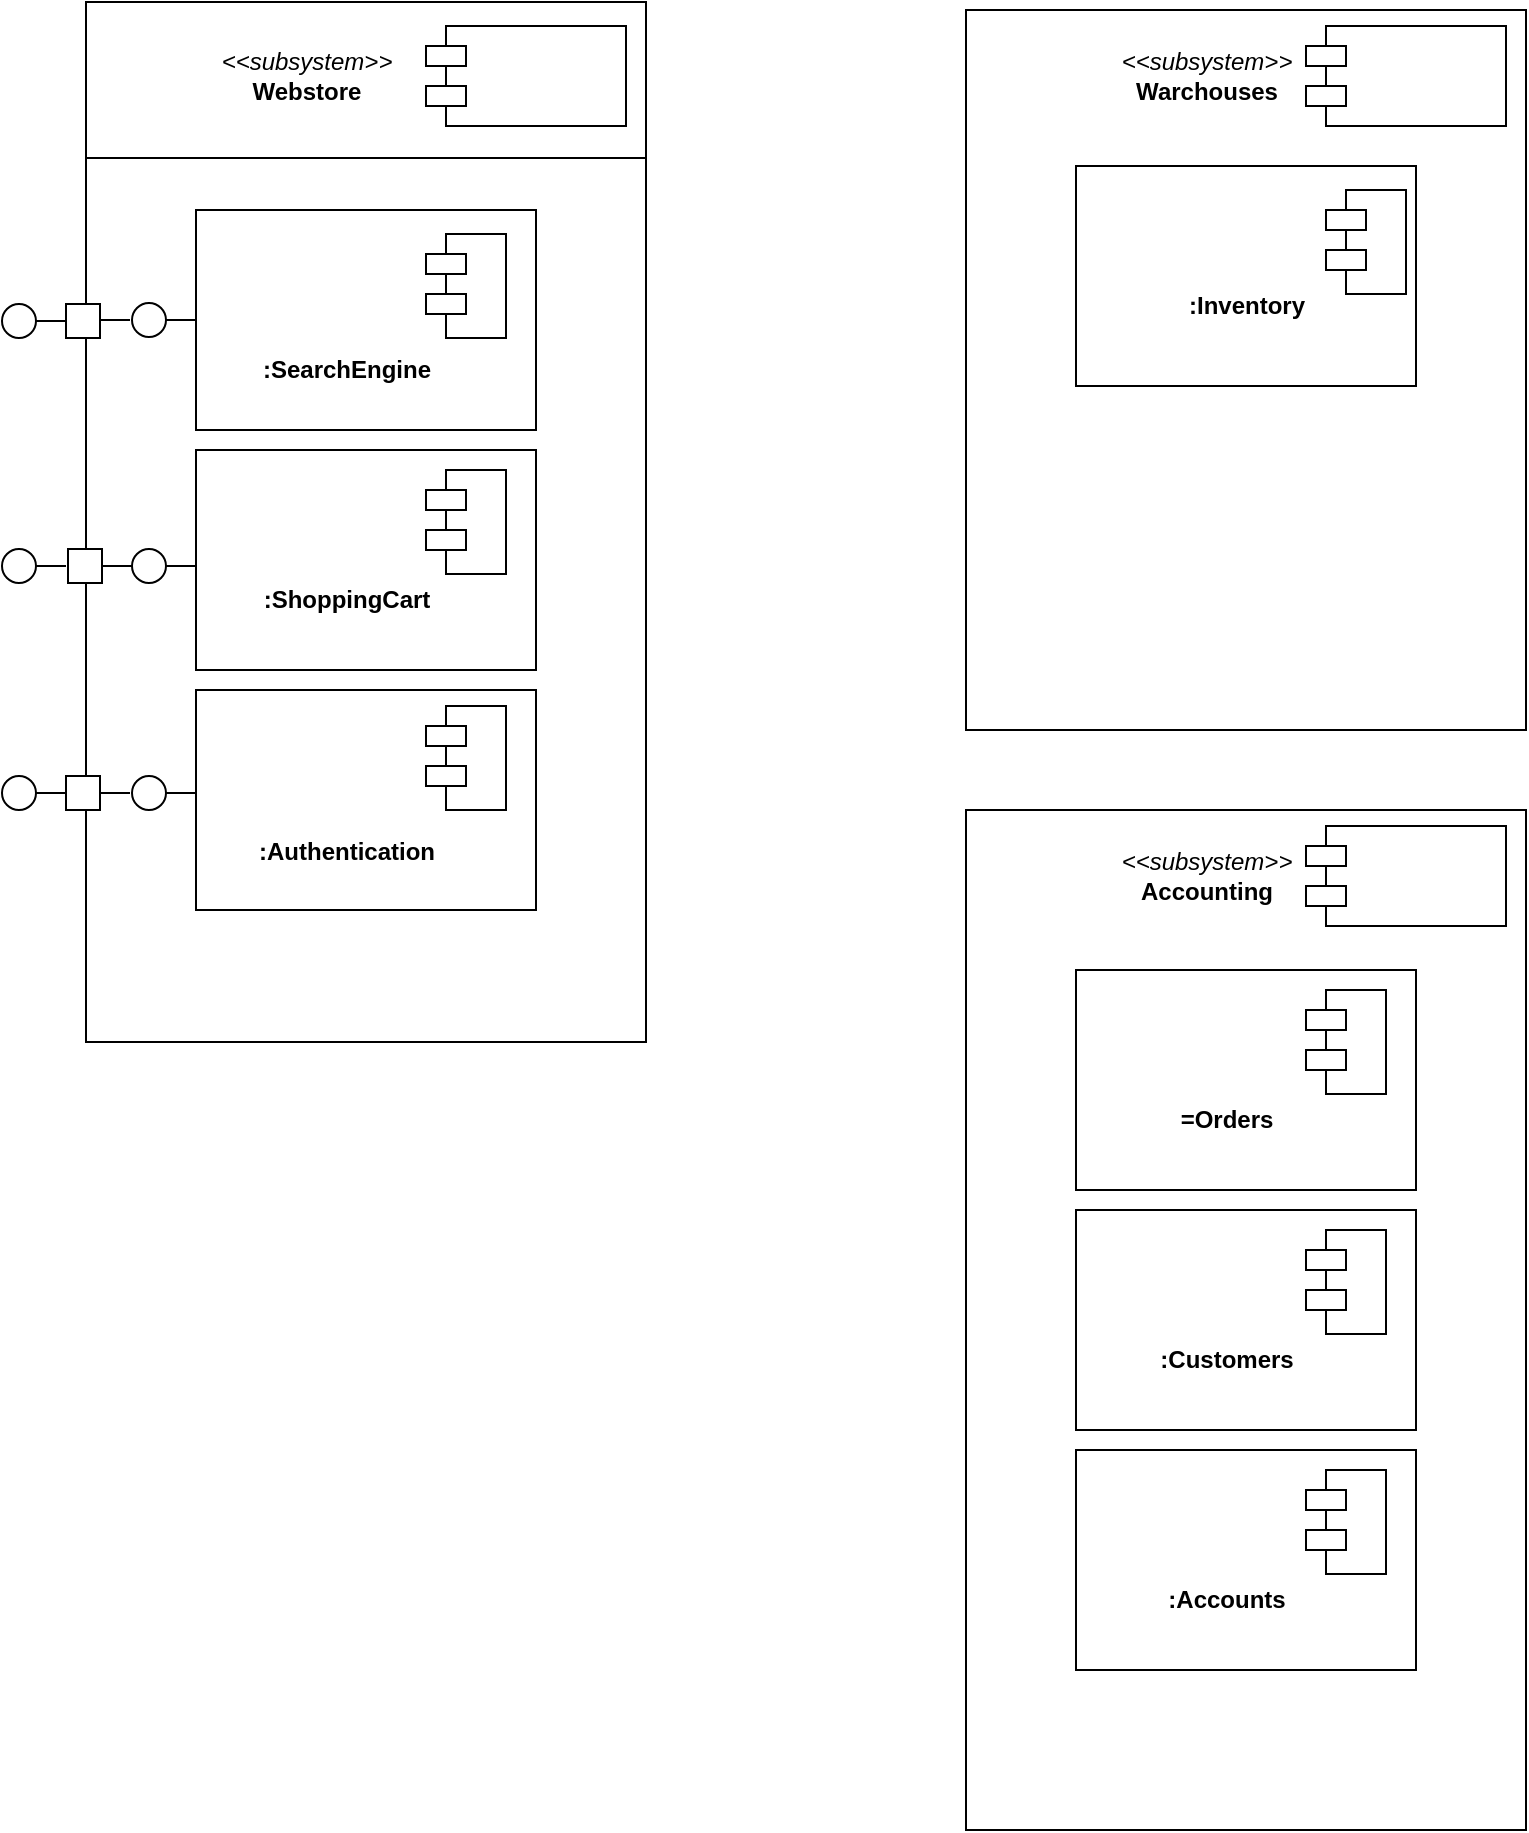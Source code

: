 <mxfile version="26.0.2">
  <diagram id="C5RBs43oDa-KdzZeNtuy" name="Page-1">
    <mxGraphModel dx="352" dy="202" grid="1" gridSize="10" guides="1" tooltips="1" connect="1" arrows="1" fold="1" page="1" pageScale="1" pageWidth="827" pageHeight="1169" math="0" shadow="0">
      <root>
        <mxCell id="WIyWlLk6GJQsqaUBKTNV-0" />
        <mxCell id="WIyWlLk6GJQsqaUBKTNV-1" parent="WIyWlLk6GJQsqaUBKTNV-0" />
        <mxCell id="UpRyoZh2Ys5VnTggwkEB-32" value="" style="html=1;whiteSpace=wrap;" vertex="1" parent="WIyWlLk6GJQsqaUBKTNV-1">
          <mxGeometry x="80" y="36" width="280" height="520" as="geometry" />
        </mxCell>
        <mxCell id="UpRyoZh2Ys5VnTggwkEB-48" value="&lt;i style=&quot;font-weight: 400; text-wrap-mode: wrap;&quot;&gt;&amp;lt;&amp;lt;subsystem&amp;gt;&amp;gt;&lt;/i&gt;&lt;br style=&quot;font-weight: 400; text-wrap-mode: wrap;&quot;&gt;&lt;b style=&quot;text-wrap-mode: wrap;&quot;&gt;Webstore&lt;/b&gt;" style="text;align=center;fontStyle=1;verticalAlign=middle;spacingLeft=3;spacingRight=3;strokeColor=none;rotatable=0;points=[[0,0.5],[1,0.5]];portConstraint=eastwest;html=1;" vertex="1" parent="WIyWlLk6GJQsqaUBKTNV-1">
          <mxGeometry x="150" y="60" width="80" height="26" as="geometry" />
        </mxCell>
        <mxCell id="UpRyoZh2Ys5VnTggwkEB-49" value="" style="shape=module;align=left;spacingLeft=20;align=center;verticalAlign=top;whiteSpace=wrap;html=1;" vertex="1" parent="WIyWlLk6GJQsqaUBKTNV-1">
          <mxGeometry x="250" y="48" width="100" height="50" as="geometry" />
        </mxCell>
        <mxCell id="UpRyoZh2Ys5VnTggwkEB-50" value="" style="html=1;whiteSpace=wrap;" vertex="1" parent="WIyWlLk6GJQsqaUBKTNV-1">
          <mxGeometry x="520" y="40" width="280" height="360" as="geometry" />
        </mxCell>
        <mxCell id="UpRyoZh2Ys5VnTggwkEB-51" value="&lt;i style=&quot;font-weight: 400; text-wrap-mode: wrap;&quot;&gt;&amp;lt;&amp;lt;subsystem&amp;gt;&amp;gt;&lt;/i&gt;&lt;br style=&quot;font-weight: 400; text-wrap-mode: wrap;&quot;&gt;&lt;b style=&quot;text-wrap-mode: wrap;&quot;&gt;W&lt;/b&gt;&lt;span style=&quot;text-wrap-mode: wrap;&quot;&gt;archouses&lt;/span&gt;" style="text;align=center;fontStyle=1;verticalAlign=middle;spacingLeft=3;spacingRight=3;strokeColor=none;rotatable=0;points=[[0,0.5],[1,0.5]];portConstraint=eastwest;html=1;" vertex="1" parent="WIyWlLk6GJQsqaUBKTNV-1">
          <mxGeometry x="600" y="60" width="80" height="26" as="geometry" />
        </mxCell>
        <mxCell id="UpRyoZh2Ys5VnTggwkEB-52" value="" style="shape=module;align=left;spacingLeft=20;align=center;verticalAlign=top;whiteSpace=wrap;html=1;" vertex="1" parent="WIyWlLk6GJQsqaUBKTNV-1">
          <mxGeometry x="690" y="48" width="100" height="50" as="geometry" />
        </mxCell>
        <mxCell id="UpRyoZh2Ys5VnTggwkEB-54" value="" style="html=1;whiteSpace=wrap;" vertex="1" parent="WIyWlLk6GJQsqaUBKTNV-1">
          <mxGeometry x="575" y="118" width="170" height="110" as="geometry" />
        </mxCell>
        <mxCell id="UpRyoZh2Ys5VnTggwkEB-55" value="&lt;span style=&quot;text-wrap-mode: wrap;&quot;&gt;:Inventory&lt;/span&gt;" style="text;align=center;fontStyle=1;verticalAlign=middle;spacingLeft=3;spacingRight=3;strokeColor=none;rotatable=0;points=[[0,0.5],[1,0.5]];portConstraint=eastwest;html=1;" vertex="1" parent="WIyWlLk6GJQsqaUBKTNV-1">
          <mxGeometry x="620" y="175" width="80" height="26" as="geometry" />
        </mxCell>
        <mxCell id="UpRyoZh2Ys5VnTggwkEB-56" value="" style="shape=module;align=left;spacingLeft=20;align=center;verticalAlign=top;whiteSpace=wrap;html=1;" vertex="1" parent="WIyWlLk6GJQsqaUBKTNV-1">
          <mxGeometry x="700" y="130" width="40" height="52" as="geometry" />
        </mxCell>
        <mxCell id="UpRyoZh2Ys5VnTggwkEB-57" value="" style="html=1;whiteSpace=wrap;" vertex="1" parent="WIyWlLk6GJQsqaUBKTNV-1">
          <mxGeometry x="520" y="440" width="280" height="510" as="geometry" />
        </mxCell>
        <mxCell id="UpRyoZh2Ys5VnTggwkEB-58" value="&lt;i style=&quot;font-weight: 400; text-wrap-mode: wrap;&quot;&gt;&amp;lt;&amp;lt;subsystem&amp;gt;&amp;gt;&lt;/i&gt;&lt;br style=&quot;font-weight: 400; text-wrap-mode: wrap;&quot;&gt;&lt;span style=&quot;text-wrap-mode: wrap;&quot;&gt;Accounting&lt;/span&gt;" style="text;align=center;fontStyle=1;verticalAlign=middle;spacingLeft=3;spacingRight=3;strokeColor=none;rotatable=0;points=[[0,0.5],[1,0.5]];portConstraint=eastwest;html=1;" vertex="1" parent="WIyWlLk6GJQsqaUBKTNV-1">
          <mxGeometry x="600" y="460" width="80" height="26" as="geometry" />
        </mxCell>
        <mxCell id="UpRyoZh2Ys5VnTggwkEB-59" value="" style="shape=module;align=left;spacingLeft=20;align=center;verticalAlign=top;whiteSpace=wrap;html=1;" vertex="1" parent="WIyWlLk6GJQsqaUBKTNV-1">
          <mxGeometry x="690" y="448" width="100" height="50" as="geometry" />
        </mxCell>
        <mxCell id="UpRyoZh2Ys5VnTggwkEB-60" value="" style="html=1;whiteSpace=wrap;" vertex="1" parent="WIyWlLk6GJQsqaUBKTNV-1">
          <mxGeometry x="575" y="520" width="170" height="110" as="geometry" />
        </mxCell>
        <mxCell id="UpRyoZh2Ys5VnTggwkEB-61" value="&lt;span style=&quot;text-wrap-mode: wrap;&quot;&gt;=Orders&lt;/span&gt;" style="text;align=center;fontStyle=1;verticalAlign=middle;spacingLeft=3;spacingRight=3;strokeColor=none;rotatable=0;points=[[0,0.5],[1,0.5]];portConstraint=eastwest;html=1;" vertex="1" parent="WIyWlLk6GJQsqaUBKTNV-1">
          <mxGeometry x="610" y="582" width="80" height="26" as="geometry" />
        </mxCell>
        <mxCell id="UpRyoZh2Ys5VnTggwkEB-62" value="" style="shape=module;align=left;spacingLeft=20;align=center;verticalAlign=top;whiteSpace=wrap;html=1;" vertex="1" parent="WIyWlLk6GJQsqaUBKTNV-1">
          <mxGeometry x="690" y="530" width="40" height="52" as="geometry" />
        </mxCell>
        <mxCell id="UpRyoZh2Ys5VnTggwkEB-64" value="" style="html=1;whiteSpace=wrap;" vertex="1" parent="WIyWlLk6GJQsqaUBKTNV-1">
          <mxGeometry x="575" y="640" width="170" height="110" as="geometry" />
        </mxCell>
        <mxCell id="UpRyoZh2Ys5VnTggwkEB-65" value="" style="shape=module;align=left;spacingLeft=20;align=center;verticalAlign=top;whiteSpace=wrap;html=1;" vertex="1" parent="WIyWlLk6GJQsqaUBKTNV-1">
          <mxGeometry x="690" y="650" width="40" height="52" as="geometry" />
        </mxCell>
        <mxCell id="UpRyoZh2Ys5VnTggwkEB-66" value="&lt;span style=&quot;text-wrap-mode: wrap;&quot;&gt;:Customers&lt;/span&gt;" style="text;align=center;fontStyle=1;verticalAlign=middle;spacingLeft=3;spacingRight=3;strokeColor=none;rotatable=0;points=[[0,0.5],[1,0.5]];portConstraint=eastwest;html=1;" vertex="1" parent="WIyWlLk6GJQsqaUBKTNV-1">
          <mxGeometry x="610" y="702" width="80" height="26" as="geometry" />
        </mxCell>
        <mxCell id="UpRyoZh2Ys5VnTggwkEB-67" value="" style="html=1;whiteSpace=wrap;" vertex="1" parent="WIyWlLk6GJQsqaUBKTNV-1">
          <mxGeometry x="575" y="760" width="170" height="110" as="geometry" />
        </mxCell>
        <mxCell id="UpRyoZh2Ys5VnTggwkEB-68" value="" style="shape=module;align=left;spacingLeft=20;align=center;verticalAlign=top;whiteSpace=wrap;html=1;" vertex="1" parent="WIyWlLk6GJQsqaUBKTNV-1">
          <mxGeometry x="690" y="770" width="40" height="52" as="geometry" />
        </mxCell>
        <mxCell id="UpRyoZh2Ys5VnTggwkEB-69" value="&lt;span style=&quot;text-wrap-mode: wrap;&quot;&gt;:Accounts&lt;/span&gt;" style="text;align=center;fontStyle=1;verticalAlign=middle;spacingLeft=3;spacingRight=3;strokeColor=none;rotatable=0;points=[[0,0.5],[1,0.5]];portConstraint=eastwest;html=1;" vertex="1" parent="WIyWlLk6GJQsqaUBKTNV-1">
          <mxGeometry x="610" y="822" width="80" height="26" as="geometry" />
        </mxCell>
        <mxCell id="UpRyoZh2Ys5VnTggwkEB-70" value="" style="html=1;whiteSpace=wrap;" vertex="1" parent="WIyWlLk6GJQsqaUBKTNV-1">
          <mxGeometry x="135" y="140" width="170" height="110" as="geometry" />
        </mxCell>
        <mxCell id="UpRyoZh2Ys5VnTggwkEB-71" value="" style="shape=module;align=left;spacingLeft=20;align=center;verticalAlign=top;whiteSpace=wrap;html=1;" vertex="1" parent="WIyWlLk6GJQsqaUBKTNV-1">
          <mxGeometry x="250" y="152" width="40" height="52" as="geometry" />
        </mxCell>
        <mxCell id="UpRyoZh2Ys5VnTggwkEB-72" value="&lt;span style=&quot;text-wrap-mode: wrap;&quot;&gt;:SearchEngine&lt;/span&gt;" style="text;align=center;fontStyle=1;verticalAlign=middle;spacingLeft=3;spacingRight=3;strokeColor=none;rotatable=0;points=[[0,0.5],[1,0.5]];portConstraint=eastwest;html=1;" vertex="1" parent="WIyWlLk6GJQsqaUBKTNV-1">
          <mxGeometry x="170" y="207" width="80" height="26" as="geometry" />
        </mxCell>
        <mxCell id="UpRyoZh2Ys5VnTggwkEB-73" value="" style="html=1;whiteSpace=wrap;" vertex="1" parent="WIyWlLk6GJQsqaUBKTNV-1">
          <mxGeometry x="135" y="260" width="170" height="110" as="geometry" />
        </mxCell>
        <mxCell id="UpRyoZh2Ys5VnTggwkEB-74" value="" style="html=1;whiteSpace=wrap;" vertex="1" parent="WIyWlLk6GJQsqaUBKTNV-1">
          <mxGeometry x="135" y="380" width="170" height="110" as="geometry" />
        </mxCell>
        <mxCell id="UpRyoZh2Ys5VnTggwkEB-75" value="" style="shape=module;align=left;spacingLeft=20;align=center;verticalAlign=top;whiteSpace=wrap;html=1;" vertex="1" parent="WIyWlLk6GJQsqaUBKTNV-1">
          <mxGeometry x="250" y="270" width="40" height="52" as="geometry" />
        </mxCell>
        <mxCell id="UpRyoZh2Ys5VnTggwkEB-76" value="" style="shape=module;align=left;spacingLeft=20;align=center;verticalAlign=top;whiteSpace=wrap;html=1;" vertex="1" parent="WIyWlLk6GJQsqaUBKTNV-1">
          <mxGeometry x="250" y="388" width="40" height="52" as="geometry" />
        </mxCell>
        <mxCell id="UpRyoZh2Ys5VnTggwkEB-77" value="&lt;span style=&quot;text-wrap-mode: wrap;&quot;&gt;:ShoppingCart&lt;/span&gt;" style="text;align=center;fontStyle=1;verticalAlign=middle;spacingLeft=3;spacingRight=3;strokeColor=none;rotatable=0;points=[[0,0.5],[1,0.5]];portConstraint=eastwest;html=1;" vertex="1" parent="WIyWlLk6GJQsqaUBKTNV-1">
          <mxGeometry x="170" y="322" width="80" height="26" as="geometry" />
        </mxCell>
        <mxCell id="UpRyoZh2Ys5VnTggwkEB-78" value="&lt;span style=&quot;text-wrap-mode: wrap;&quot;&gt;:Authentication&lt;/span&gt;" style="text;align=center;fontStyle=1;verticalAlign=middle;spacingLeft=3;spacingRight=3;strokeColor=none;rotatable=0;points=[[0,0.5],[1,0.5]];portConstraint=eastwest;html=1;" vertex="1" parent="WIyWlLk6GJQsqaUBKTNV-1">
          <mxGeometry x="170" y="448" width="80" height="26" as="geometry" />
        </mxCell>
        <mxCell id="UpRyoZh2Ys5VnTggwkEB-79" value="" style="line;strokeWidth=1;fillColor=none;align=left;verticalAlign=middle;spacingTop=-1;spacingLeft=3;spacingRight=3;rotatable=0;labelPosition=right;points=[];portConstraint=eastwest;strokeColor=inherit;" vertex="1" parent="WIyWlLk6GJQsqaUBKTNV-1">
          <mxGeometry x="80" y="110" width="280" height="8" as="geometry" />
        </mxCell>
        <mxCell id="UpRyoZh2Ys5VnTggwkEB-86" value="" style="line;strokeWidth=1;fillColor=none;align=left;verticalAlign=middle;spacingTop=-1;spacingLeft=3;spacingRight=3;rotatable=0;labelPosition=right;points=[];portConstraint=eastwest;strokeColor=inherit;" vertex="1" parent="WIyWlLk6GJQsqaUBKTNV-1">
          <mxGeometry x="120" y="191" width="15" height="8" as="geometry" />
        </mxCell>
        <mxCell id="UpRyoZh2Ys5VnTggwkEB-87" value="" style="ellipse;whiteSpace=wrap;html=1;aspect=fixed;" vertex="1" parent="WIyWlLk6GJQsqaUBKTNV-1">
          <mxGeometry x="103" y="186.5" width="17" height="17" as="geometry" />
        </mxCell>
        <mxCell id="UpRyoZh2Ys5VnTggwkEB-88" value="" style="whiteSpace=wrap;html=1;aspect=fixed;" vertex="1" parent="WIyWlLk6GJQsqaUBKTNV-1">
          <mxGeometry x="70" y="187" width="17" height="17" as="geometry" />
        </mxCell>
        <mxCell id="UpRyoZh2Ys5VnTggwkEB-89" value="" style="line;strokeWidth=1;fillColor=none;align=left;verticalAlign=middle;spacingTop=-1;spacingLeft=3;spacingRight=3;rotatable=0;labelPosition=right;points=[];portConstraint=eastwest;strokeColor=inherit;" vertex="1" parent="WIyWlLk6GJQsqaUBKTNV-1">
          <mxGeometry x="87" y="191" width="15" height="8" as="geometry" />
        </mxCell>
        <mxCell id="UpRyoZh2Ys5VnTggwkEB-90" value="" style="line;strokeWidth=1;fillColor=none;align=left;verticalAlign=middle;spacingTop=-1;spacingLeft=3;spacingRight=3;rotatable=0;labelPosition=right;points=[];portConstraint=eastwest;strokeColor=inherit;" vertex="1" parent="WIyWlLk6GJQsqaUBKTNV-1">
          <mxGeometry x="55" y="191.5" width="15" height="8" as="geometry" />
        </mxCell>
        <mxCell id="UpRyoZh2Ys5VnTggwkEB-91" value="" style="ellipse;whiteSpace=wrap;html=1;aspect=fixed;" vertex="1" parent="WIyWlLk6GJQsqaUBKTNV-1">
          <mxGeometry x="38" y="187" width="17" height="17" as="geometry" />
        </mxCell>
        <mxCell id="UpRyoZh2Ys5VnTggwkEB-94" value="" style="line;strokeWidth=1;fillColor=none;align=left;verticalAlign=middle;spacingTop=-1;spacingLeft=3;spacingRight=3;rotatable=0;labelPosition=right;points=[];portConstraint=eastwest;strokeColor=inherit;" vertex="1" parent="WIyWlLk6GJQsqaUBKTNV-1">
          <mxGeometry x="120" y="314" width="15" height="8" as="geometry" />
        </mxCell>
        <mxCell id="UpRyoZh2Ys5VnTggwkEB-95" value="" style="ellipse;whiteSpace=wrap;html=1;aspect=fixed;" vertex="1" parent="WIyWlLk6GJQsqaUBKTNV-1">
          <mxGeometry x="103" y="309.5" width="17" height="17" as="geometry" />
        </mxCell>
        <mxCell id="UpRyoZh2Ys5VnTggwkEB-96" value="" style="line;strokeWidth=1;fillColor=none;align=left;verticalAlign=middle;spacingTop=-1;spacingLeft=3;spacingRight=3;rotatable=0;labelPosition=right;points=[];portConstraint=eastwest;strokeColor=inherit;" vertex="1" parent="WIyWlLk6GJQsqaUBKTNV-1">
          <mxGeometry x="88" y="314" width="15" height="8" as="geometry" />
        </mxCell>
        <mxCell id="UpRyoZh2Ys5VnTggwkEB-97" value="" style="whiteSpace=wrap;html=1;aspect=fixed;" vertex="1" parent="WIyWlLk6GJQsqaUBKTNV-1">
          <mxGeometry x="71" y="309.5" width="17" height="17" as="geometry" />
        </mxCell>
        <mxCell id="UpRyoZh2Ys5VnTggwkEB-98" value="" style="line;strokeWidth=1;fillColor=none;align=left;verticalAlign=middle;spacingTop=-1;spacingLeft=3;spacingRight=3;rotatable=0;labelPosition=right;points=[];portConstraint=eastwest;strokeColor=inherit;" vertex="1" parent="WIyWlLk6GJQsqaUBKTNV-1">
          <mxGeometry x="55" y="314" width="15" height="8" as="geometry" />
        </mxCell>
        <mxCell id="UpRyoZh2Ys5VnTggwkEB-99" value="" style="ellipse;whiteSpace=wrap;html=1;aspect=fixed;" vertex="1" parent="WIyWlLk6GJQsqaUBKTNV-1">
          <mxGeometry x="38" y="309.5" width="17" height="17" as="geometry" />
        </mxCell>
        <mxCell id="UpRyoZh2Ys5VnTggwkEB-100" value="" style="ellipse;whiteSpace=wrap;html=1;aspect=fixed;" vertex="1" parent="WIyWlLk6GJQsqaUBKTNV-1">
          <mxGeometry x="103" y="423" width="17" height="17" as="geometry" />
        </mxCell>
        <mxCell id="UpRyoZh2Ys5VnTggwkEB-101" value="" style="line;strokeWidth=1;fillColor=none;align=left;verticalAlign=middle;spacingTop=-1;spacingLeft=3;spacingRight=3;rotatable=0;labelPosition=right;points=[];portConstraint=eastwest;strokeColor=inherit;" vertex="1" parent="WIyWlLk6GJQsqaUBKTNV-1">
          <mxGeometry x="120" y="427.5" width="15" height="8" as="geometry" />
        </mxCell>
        <mxCell id="UpRyoZh2Ys5VnTggwkEB-102" value="" style="line;strokeWidth=1;fillColor=none;align=left;verticalAlign=middle;spacingTop=-1;spacingLeft=3;spacingRight=3;rotatable=0;labelPosition=right;points=[];portConstraint=eastwest;strokeColor=inherit;" vertex="1" parent="WIyWlLk6GJQsqaUBKTNV-1">
          <mxGeometry x="87" y="427.5" width="15" height="8" as="geometry" />
        </mxCell>
        <mxCell id="UpRyoZh2Ys5VnTggwkEB-103" value="" style="whiteSpace=wrap;html=1;aspect=fixed;" vertex="1" parent="WIyWlLk6GJQsqaUBKTNV-1">
          <mxGeometry x="70" y="423" width="17" height="17" as="geometry" />
        </mxCell>
        <mxCell id="UpRyoZh2Ys5VnTggwkEB-104" value="" style="line;strokeWidth=1;fillColor=none;align=left;verticalAlign=middle;spacingTop=-1;spacingLeft=3;spacingRight=3;rotatable=0;labelPosition=right;points=[];portConstraint=eastwest;strokeColor=inherit;" vertex="1" parent="WIyWlLk6GJQsqaUBKTNV-1">
          <mxGeometry x="55" y="427.5" width="15" height="8" as="geometry" />
        </mxCell>
        <mxCell id="UpRyoZh2Ys5VnTggwkEB-105" value="" style="ellipse;whiteSpace=wrap;html=1;aspect=fixed;" vertex="1" parent="WIyWlLk6GJQsqaUBKTNV-1">
          <mxGeometry x="38" y="423" width="17" height="17" as="geometry" />
        </mxCell>
      </root>
    </mxGraphModel>
  </diagram>
</mxfile>

